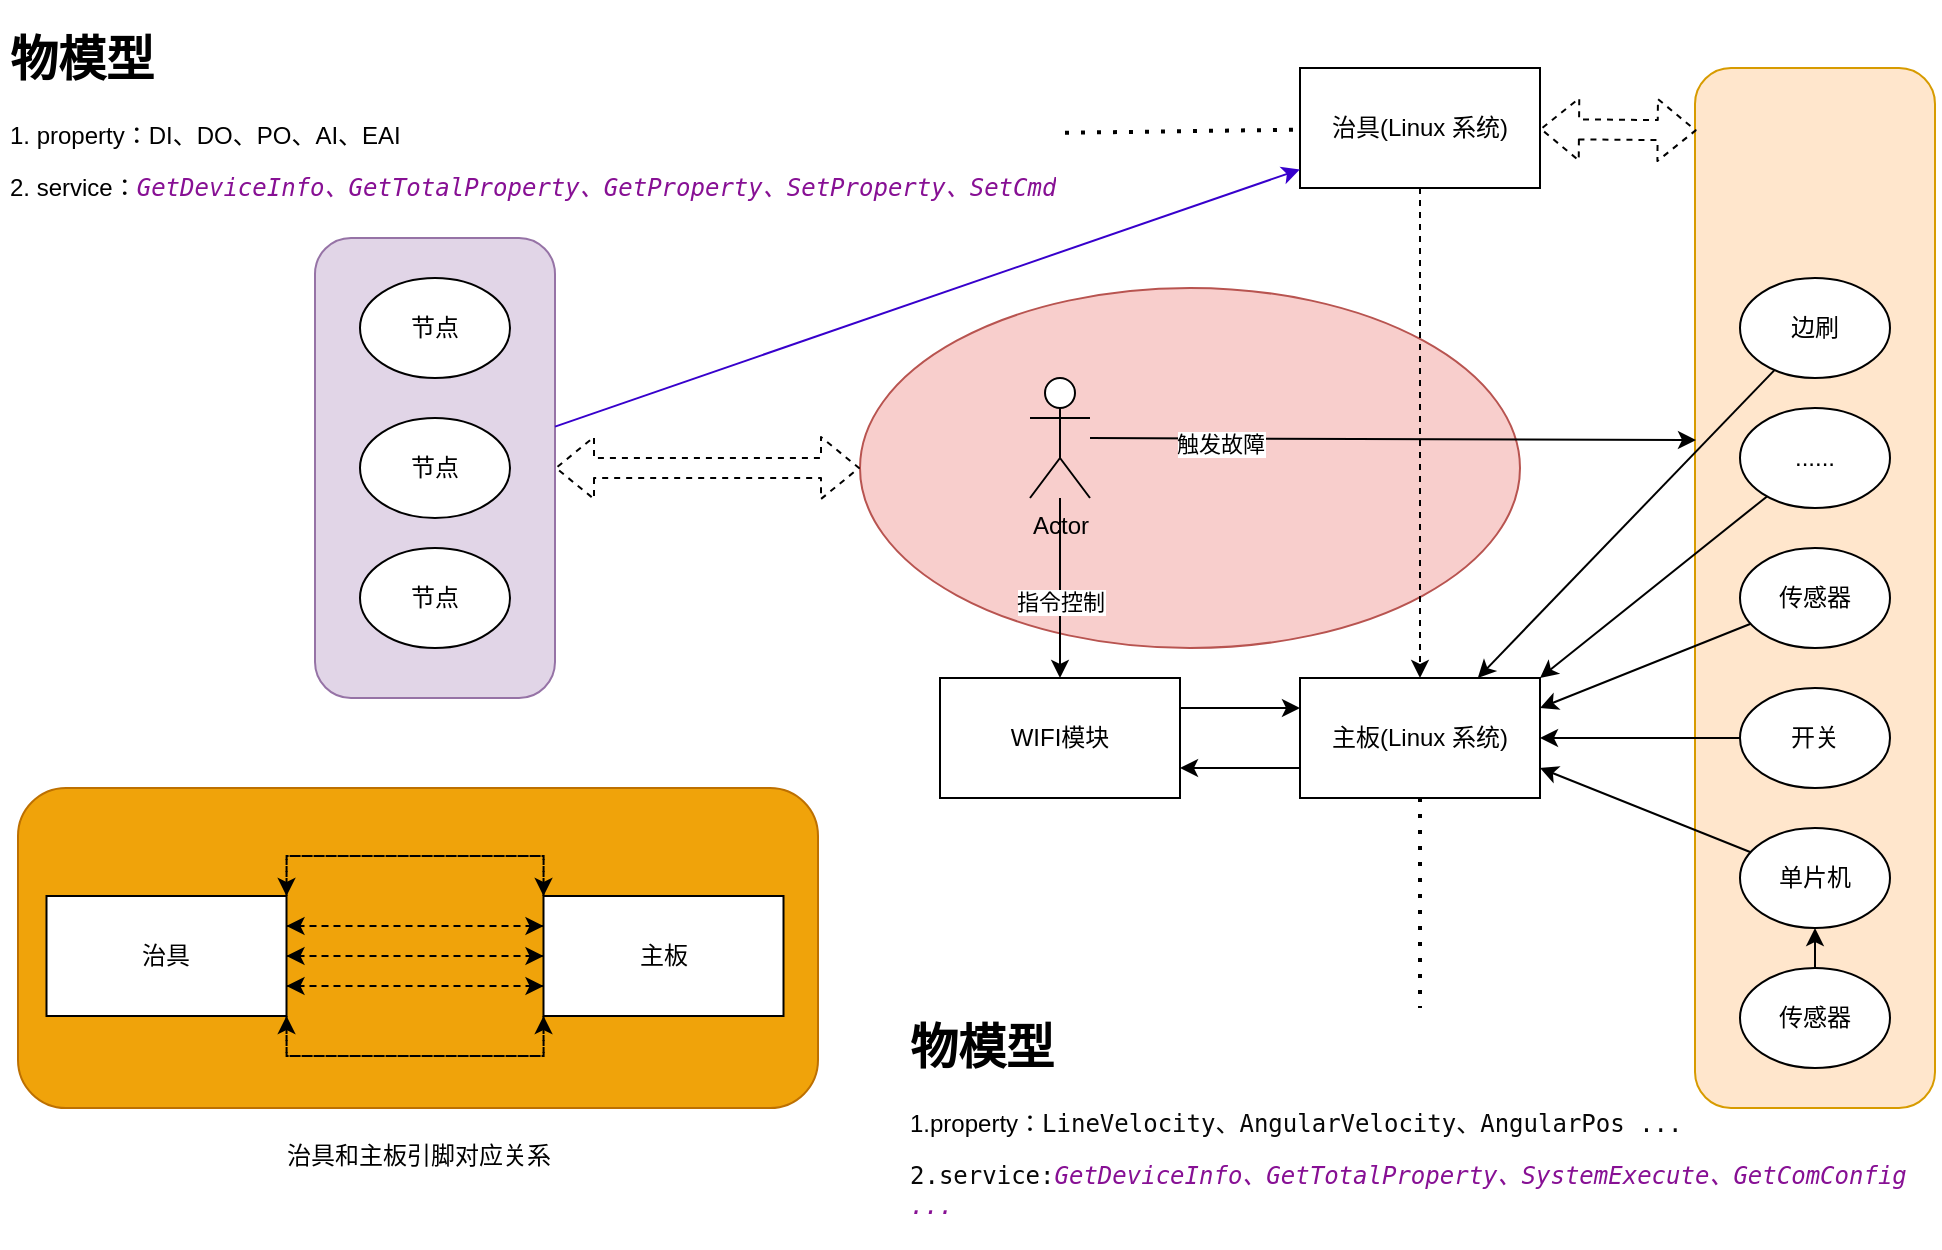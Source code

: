 <mxfile version="14.7.4" type="embed"><diagram id="GHt6or0gsbjSwW8QOsg4" name="Page-1"><mxGraphModel dx="1228" dy="652" grid="1" gridSize="10" guides="1" tooltips="1" connect="1" arrows="1" fold="1" page="1" pageScale="1" pageWidth="827" pageHeight="1169" math="0" shadow="0"><root><mxCell id="0"/><mxCell id="1" parent="0"/><mxCell id="68" value="" style="rounded=1;whiteSpace=wrap;html=1;fillColor=#f0a30a;strokeColor=#BD7000;fontColor=#000000;" vertex="1" parent="1"><mxGeometry x="280" y="654" width="400" height="160" as="geometry"/></mxCell><mxCell id="51" value="" style="rounded=1;whiteSpace=wrap;html=1;fillColor=#e1d5e7;strokeColor=#9673a6;" vertex="1" parent="1"><mxGeometry x="428.5" y="379" width="120" height="230" as="geometry"/></mxCell><mxCell id="49" value="" style="ellipse;whiteSpace=wrap;html=1;fillColor=#f8cecc;strokeColor=#b85450;" vertex="1" parent="1"><mxGeometry x="701" y="404" width="330" height="180" as="geometry"/></mxCell><mxCell id="46" value="" style="rounded=1;whiteSpace=wrap;html=1;fillColor=#ffe6cc;strokeColor=#d79b00;" vertex="1" parent="1"><mxGeometry x="1118.5" y="294" width="120" height="520" as="geometry"/></mxCell><mxCell id="35" style="edgeStyle=orthogonalEdgeStyle;rounded=0;orthogonalLoop=1;jettySize=auto;html=1;exitX=0;exitY=0.75;exitDx=0;exitDy=0;entryX=1;entryY=0.75;entryDx=0;entryDy=0;" edge="1" parent="1" source="2" target="27"><mxGeometry relative="1" as="geometry"/></mxCell><mxCell id="2" value="主板(Linux 系统)" style="rounded=0;whiteSpace=wrap;html=1;" vertex="1" parent="1"><mxGeometry x="921" y="599" width="120" height="60" as="geometry"/></mxCell><mxCell id="3" value="治具(Linux 系统)" style="rounded=0;whiteSpace=wrap;html=1;" vertex="1" parent="1"><mxGeometry x="921" y="294" width="120" height="60" as="geometry"/></mxCell><mxCell id="11" value="节点" style="ellipse;whiteSpace=wrap;html=1;" vertex="1" parent="1"><mxGeometry x="451" y="399" width="75" height="50" as="geometry"/></mxCell><mxCell id="12" value="节点" style="ellipse;whiteSpace=wrap;html=1;" vertex="1" parent="1"><mxGeometry x="451" y="469" width="75" height="50" as="geometry"/></mxCell><mxCell id="13" value="节点" style="ellipse;whiteSpace=wrap;html=1;" vertex="1" parent="1"><mxGeometry x="451" y="534" width="75" height="50" as="geometry"/></mxCell><mxCell id="14" value="&lt;h1&gt;物模型&lt;/h1&gt;&lt;p&gt;1. property：DI、DO、PO、AI、EAI&lt;/p&gt;&lt;p&gt;2. service：&lt;span style=&quot;color: rgb(135 , 16 , 148) ; font-style: italic ; background-color: rgb(255 , 255 , 255) ; font-family: &amp;#34;jetbrains mono&amp;#34; , monospace ; font-size: 9pt&quot;&gt;GetDeviceInfo、&lt;/span&gt;&lt;span style=&quot;color: rgb(135 , 16 , 148) ; font-style: italic ; background-color: rgb(255 , 255 , 255) ; font-family: &amp;#34;jetbrains mono&amp;#34; , monospace ; font-size: 9pt&quot;&gt;GetTotalProperty、&lt;/span&gt;&lt;span style=&quot;color: rgb(135 , 16 , 148) ; font-style: italic ; background-color: rgb(255 , 255 , 255) ; font-family: &amp;#34;jetbrains mono&amp;#34; , monospace ; font-size: 9pt&quot;&gt;GetProperty、&lt;/span&gt;&lt;span style=&quot;color: rgb(135 , 16 , 148) ; font-style: italic ; background-color: rgb(255 , 255 , 255) ; font-family: &amp;#34;jetbrains mono&amp;#34; , monospace ; font-size: 9pt&quot;&gt;SetProperty、&lt;/span&gt;&lt;span style=&quot;color: rgb(135 , 16 , 148) ; font-style: italic ; background-color: rgb(255 , 255 , 255) ; font-family: &amp;#34;jetbrains mono&amp;#34; , monospace ; font-size: 9pt&quot;&gt;SetCmd&lt;/span&gt;&lt;/p&gt;" style="text;html=1;strokeColor=none;fillColor=none;spacing=5;spacingTop=-20;whiteSpace=wrap;overflow=hidden;rounded=0;" vertex="1" parent="1"><mxGeometry x="271" y="270" width="532.5" height="120" as="geometry"/></mxCell><mxCell id="16" value="" style="endArrow=none;dashed=1;html=1;dashPattern=1 3;strokeWidth=2;" edge="1" parent="1" source="14" target="3"><mxGeometry width="50" height="50" relative="1" as="geometry"><mxPoint x="601" y="534" as="sourcePoint"/><mxPoint x="651" y="484" as="targetPoint"/></mxGeometry></mxCell><mxCell id="18" value="&lt;h1&gt;物模型&lt;/h1&gt;&lt;p&gt;1.property：&lt;span style=&quot;background-color: rgb(255 , 255 , 255) ; color: rgb(8 , 8 , 8) ; font-family: &amp;#34;jetbrains mono&amp;#34; , monospace ; font-size: 9pt&quot;&gt;LineVelocity、&lt;/span&gt;&lt;span style=&quot;background-color: rgb(255 , 255 , 255) ; color: rgb(8 , 8 , 8) ; font-family: &amp;#34;jetbrains mono&amp;#34; , monospace ; font-size: 9pt&quot;&gt;AngularVelocity、&lt;/span&gt;&lt;span style=&quot;background-color: rgb(255 , 255 , 255) ; color: rgb(8 , 8 , 8) ; font-family: &amp;#34;jetbrains mono&amp;#34; , monospace ; font-size: 9pt&quot;&gt;AngularPos ...&lt;/span&gt;&lt;/p&gt;&lt;p&gt;&lt;span style=&quot;background-color: rgb(255 , 255 , 255) ; color: rgb(8 , 8 , 8) ; font-family: &amp;#34;jetbrains mono&amp;#34; , monospace ; font-size: 9pt&quot;&gt;2.service:&lt;/span&gt;&lt;span style=&quot;color: rgb(135 , 16 , 148) ; font-style: italic ; background-color: rgb(255 , 255 , 255) ; font-family: &amp;#34;jetbrains mono&amp;#34; , monospace ; font-size: 9pt&quot;&gt;GetDeviceInfo、&lt;/span&gt;&lt;span style=&quot;color: rgb(135 , 16 , 148) ; font-style: italic ; background-color: rgb(255 , 255 , 255) ; font-family: &amp;#34;jetbrains mono&amp;#34; , monospace ; font-size: 9pt&quot;&gt;GetTotalProperty、&lt;/span&gt;&lt;span style=&quot;color: rgb(135 , 16 , 148) ; font-style: italic ; background-color: rgb(255 , 255 , 255) ; font-family: &amp;#34;jetbrains mono&amp;#34; , monospace ; font-size: 9pt&quot;&gt;SystemExecute、&lt;/span&gt;&lt;span style=&quot;color: rgb(135 , 16 , 148) ; font-style: italic ; background-color: rgb(255 , 255 , 255) ; font-family: &amp;#34;jetbrains mono&amp;#34; , monospace ; font-size: 9pt&quot;&gt;GetComConfig ...&lt;/span&gt;&lt;/p&gt;" style="text;html=1;strokeColor=none;fillColor=none;spacing=5;spacingTop=-20;whiteSpace=wrap;overflow=hidden;rounded=0;" vertex="1" parent="1"><mxGeometry x="721" y="764" width="520" height="120" as="geometry"/></mxCell><mxCell id="19" value="" style="endArrow=none;dashed=1;html=1;dashPattern=1 3;strokeWidth=2;" edge="1" parent="1" source="2" target="18"><mxGeometry width="50" height="50" relative="1" as="geometry"><mxPoint x="991" y="424" as="sourcePoint"/><mxPoint x="1041" y="374" as="targetPoint"/></mxGeometry></mxCell><mxCell id="20" value="传感器" style="ellipse;whiteSpace=wrap;html=1;" vertex="1" parent="1"><mxGeometry x="1141" y="534" width="75" height="50" as="geometry"/></mxCell><mxCell id="21" value="开关" style="ellipse;whiteSpace=wrap;html=1;" vertex="1" parent="1"><mxGeometry x="1141" y="604" width="75" height="50" as="geometry"/></mxCell><mxCell id="22" value="边刷" style="ellipse;whiteSpace=wrap;html=1;" vertex="1" parent="1"><mxGeometry x="1141" y="399" width="75" height="50" as="geometry"/></mxCell><mxCell id="24" value="" style="endArrow=classic;html=1;entryX=1;entryY=0.25;entryDx=0;entryDy=0;" edge="1" parent="1" source="20" target="2"><mxGeometry width="50" height="50" relative="1" as="geometry"><mxPoint x="1071" y="604" as="sourcePoint"/><mxPoint x="1061" y="664" as="targetPoint"/></mxGeometry></mxCell><mxCell id="25" value="" style="endArrow=classic;html=1;entryX=1;entryY=0.5;entryDx=0;entryDy=0;" edge="1" parent="1" source="21" target="2"><mxGeometry width="50" height="50" relative="1" as="geometry"><mxPoint x="1051" y="744" as="sourcePoint"/><mxPoint x="1101" y="694" as="targetPoint"/></mxGeometry></mxCell><mxCell id="26" value="" style="endArrow=classic;html=1;" edge="1" parent="1" source="22" target="2"><mxGeometry width="50" height="50" relative="1" as="geometry"><mxPoint x="1061" y="734" as="sourcePoint"/><mxPoint x="1111" y="684" as="targetPoint"/></mxGeometry></mxCell><mxCell id="34" style="edgeStyle=orthogonalEdgeStyle;rounded=0;orthogonalLoop=1;jettySize=auto;html=1;exitX=1;exitY=0.25;exitDx=0;exitDy=0;entryX=0;entryY=0.25;entryDx=0;entryDy=0;" edge="1" parent="1" source="27" target="2"><mxGeometry relative="1" as="geometry"/></mxCell><mxCell id="27" value="WIFI模块" style="rounded=0;whiteSpace=wrap;html=1;" vertex="1" parent="1"><mxGeometry x="741" y="599" width="120" height="60" as="geometry"/></mxCell><mxCell id="30" value="Actor" style="shape=umlActor;verticalLabelPosition=bottom;verticalAlign=top;html=1;outlineConnect=0;" vertex="1" parent="1"><mxGeometry x="786" y="449" width="30" height="60" as="geometry"/></mxCell><mxCell id="32" value="" style="endArrow=classic;html=1;" edge="1" parent="1" source="30" target="27"><mxGeometry width="50" height="50" relative="1" as="geometry"><mxPoint x="751" y="594" as="sourcePoint"/><mxPoint x="801" y="544" as="targetPoint"/></mxGeometry></mxCell><mxCell id="33" value="指令控制" style="edgeLabel;html=1;align=center;verticalAlign=middle;resizable=0;points=[];" vertex="1" connectable="0" parent="32"><mxGeometry x="-0.331" relative="1" as="geometry"><mxPoint y="22" as="offset"/></mxGeometry></mxCell><mxCell id="36" value="单片机" style="ellipse;whiteSpace=wrap;html=1;" vertex="1" parent="1"><mxGeometry x="1141" y="674" width="75" height="50" as="geometry"/></mxCell><mxCell id="38" value="" style="endArrow=classic;html=1;entryX=1;entryY=0.75;entryDx=0;entryDy=0;" edge="1" parent="1" source="36" target="2"><mxGeometry width="50" height="50" relative="1" as="geometry"><mxPoint x="1041" y="734" as="sourcePoint"/><mxPoint x="1091" y="684" as="targetPoint"/></mxGeometry></mxCell><mxCell id="55" style="edgeStyle=orthogonalEdgeStyle;rounded=0;orthogonalLoop=1;jettySize=auto;html=1;exitX=0.5;exitY=0;exitDx=0;exitDy=0;entryX=0.5;entryY=1;entryDx=0;entryDy=0;" edge="1" parent="1" source="39" target="36"><mxGeometry relative="1" as="geometry"/></mxCell><mxCell id="39" value="传感器" style="ellipse;whiteSpace=wrap;html=1;" vertex="1" parent="1"><mxGeometry x="1141" y="744" width="75" height="50" as="geometry"/></mxCell><mxCell id="42" value="......" style="ellipse;whiteSpace=wrap;html=1;" vertex="1" parent="1"><mxGeometry x="1141" y="464" width="75" height="50" as="geometry"/></mxCell><mxCell id="43" value="" style="endArrow=classic;html=1;entryX=1;entryY=0;entryDx=0;entryDy=0;" edge="1" parent="1" source="42" target="2"><mxGeometry width="50" height="50" relative="1" as="geometry"><mxPoint x="1061" y="574" as="sourcePoint"/><mxPoint x="1111" y="524" as="targetPoint"/></mxGeometry></mxCell><mxCell id="44" value="" style="endArrow=classic;html=1;" edge="1" parent="1" source="30"><mxGeometry width="50" height="50" relative="1" as="geometry"><mxPoint x="911" y="454" as="sourcePoint"/><mxPoint x="1119" y="480" as="targetPoint"/></mxGeometry></mxCell><mxCell id="45" value="触发故障" style="edgeLabel;html=1;align=center;verticalAlign=middle;resizable=0;points=[];" vertex="1" connectable="0" parent="44"><mxGeometry x="-0.086" y="1" relative="1" as="geometry"><mxPoint x="-74" y="3" as="offset"/></mxGeometry></mxCell><mxCell id="48" value="" style="shape=flexArrow;endArrow=classic;startArrow=classic;html=1;dashed=1;entryX=0.007;entryY=0.06;entryDx=0;entryDy=0;entryPerimeter=0;" edge="1" parent="1" source="3" target="46"><mxGeometry width="100" height="100" relative="1" as="geometry"><mxPoint x="1038.5" y="343.29" as="sourcePoint"/><mxPoint x="1111" y="324" as="targetPoint"/></mxGeometry></mxCell><mxCell id="50" value="" style="endArrow=classic;html=1;dashed=1;" edge="1" parent="1" source="3" target="2"><mxGeometry width="50" height="50" relative="1" as="geometry"><mxPoint x="531" y="494" as="sourcePoint"/><mxPoint x="581" y="444" as="targetPoint"/></mxGeometry></mxCell><mxCell id="52" value="" style="shape=flexArrow;endArrow=classic;startArrow=classic;html=1;dashed=1;" edge="1" parent="1" source="51" target="49"><mxGeometry width="100" height="100" relative="1" as="geometry"><mxPoint x="571" y="484" as="sourcePoint"/><mxPoint x="681" y="474" as="targetPoint"/></mxGeometry></mxCell><mxCell id="54" value="" style="endArrow=classic;html=1;fillColor=#6a00ff;strokeColor=#3700CC;" edge="1" parent="1" source="51" target="3"><mxGeometry width="50" height="50" relative="1" as="geometry"><mxPoint x="621" y="444" as="sourcePoint"/><mxPoint x="671" y="394" as="targetPoint"/></mxGeometry></mxCell><mxCell id="58" style="edgeStyle=orthogonalEdgeStyle;rounded=0;orthogonalLoop=1;jettySize=auto;html=1;exitX=1;exitY=0.25;exitDx=0;exitDy=0;entryX=0;entryY=0.25;entryDx=0;entryDy=0;dashed=1;" edge="1" parent="1" source="56" target="57"><mxGeometry relative="1" as="geometry"/></mxCell><mxCell id="59" style="edgeStyle=orthogonalEdgeStyle;rounded=0;orthogonalLoop=1;jettySize=auto;html=1;exitX=1;exitY=0.5;exitDx=0;exitDy=0;entryX=0;entryY=0.5;entryDx=0;entryDy=0;dashed=1;" edge="1" parent="1" source="56" target="57"><mxGeometry relative="1" as="geometry"/></mxCell><mxCell id="60" style="edgeStyle=orthogonalEdgeStyle;rounded=0;orthogonalLoop=1;jettySize=auto;html=1;exitX=1;exitY=0.75;exitDx=0;exitDy=0;entryX=0;entryY=0.75;entryDx=0;entryDy=0;dashed=1;" edge="1" parent="1" source="56" target="57"><mxGeometry relative="1" as="geometry"/></mxCell><mxCell id="65" style="edgeStyle=orthogonalEdgeStyle;rounded=0;orthogonalLoop=1;jettySize=auto;html=1;exitX=1;exitY=0;exitDx=0;exitDy=0;entryX=0;entryY=0;entryDx=0;entryDy=0;dashed=1;" edge="1" parent="1" source="56" target="57"><mxGeometry relative="1" as="geometry"/></mxCell><mxCell id="66" style="edgeStyle=orthogonalEdgeStyle;rounded=0;orthogonalLoop=1;jettySize=auto;html=1;exitX=1;exitY=1;exitDx=0;exitDy=0;entryX=0;entryY=1;entryDx=0;entryDy=0;dashed=1;" edge="1" parent="1" source="56" target="57"><mxGeometry relative="1" as="geometry"/></mxCell><mxCell id="56" value="治具" style="rounded=0;whiteSpace=wrap;html=1;" vertex="1" parent="1"><mxGeometry x="294.25" y="708" width="120" height="60" as="geometry"/></mxCell><mxCell id="61" style="edgeStyle=orthogonalEdgeStyle;rounded=0;orthogonalLoop=1;jettySize=auto;html=1;exitX=0;exitY=0.25;exitDx=0;exitDy=0;entryX=1;entryY=0.25;entryDx=0;entryDy=0;dashed=1;" edge="1" parent="1" source="57" target="56"><mxGeometry relative="1" as="geometry"/></mxCell><mxCell id="62" style="edgeStyle=orthogonalEdgeStyle;rounded=0;orthogonalLoop=1;jettySize=auto;html=1;exitX=0;exitY=0.5;exitDx=0;exitDy=0;entryX=1;entryY=0.5;entryDx=0;entryDy=0;dashed=1;" edge="1" parent="1" source="57" target="56"><mxGeometry relative="1" as="geometry"/></mxCell><mxCell id="63" style="edgeStyle=orthogonalEdgeStyle;rounded=0;orthogonalLoop=1;jettySize=auto;html=1;exitX=0;exitY=0.75;exitDx=0;exitDy=0;entryX=1;entryY=0.75;entryDx=0;entryDy=0;dashed=1;" edge="1" parent="1" source="57" target="56"><mxGeometry relative="1" as="geometry"/></mxCell><mxCell id="64" style="edgeStyle=orthogonalEdgeStyle;rounded=0;orthogonalLoop=1;jettySize=auto;html=1;exitX=0;exitY=0;exitDx=0;exitDy=0;entryX=1;entryY=0;entryDx=0;entryDy=0;dashed=1;" edge="1" parent="1" source="57" target="56"><mxGeometry relative="1" as="geometry"/></mxCell><mxCell id="67" style="edgeStyle=orthogonalEdgeStyle;rounded=0;orthogonalLoop=1;jettySize=auto;html=1;exitX=0;exitY=1;exitDx=0;exitDy=0;entryX=1;entryY=1;entryDx=0;entryDy=0;dashed=1;" edge="1" parent="1" source="57" target="56"><mxGeometry relative="1" as="geometry"/></mxCell><mxCell id="57" value="主板" style="rounded=0;whiteSpace=wrap;html=1;" vertex="1" parent="1"><mxGeometry x="542.75" y="708" width="120" height="60" as="geometry"/></mxCell><mxCell id="69" value="治具和主板引脚对应关系" style="text;html=1;align=center;verticalAlign=middle;resizable=0;points=[];autosize=1;strokeColor=none;" vertex="1" parent="1"><mxGeometry x="405" y="828" width="150" height="20" as="geometry"/></mxCell></root></mxGraphModel></diagram></mxfile>
